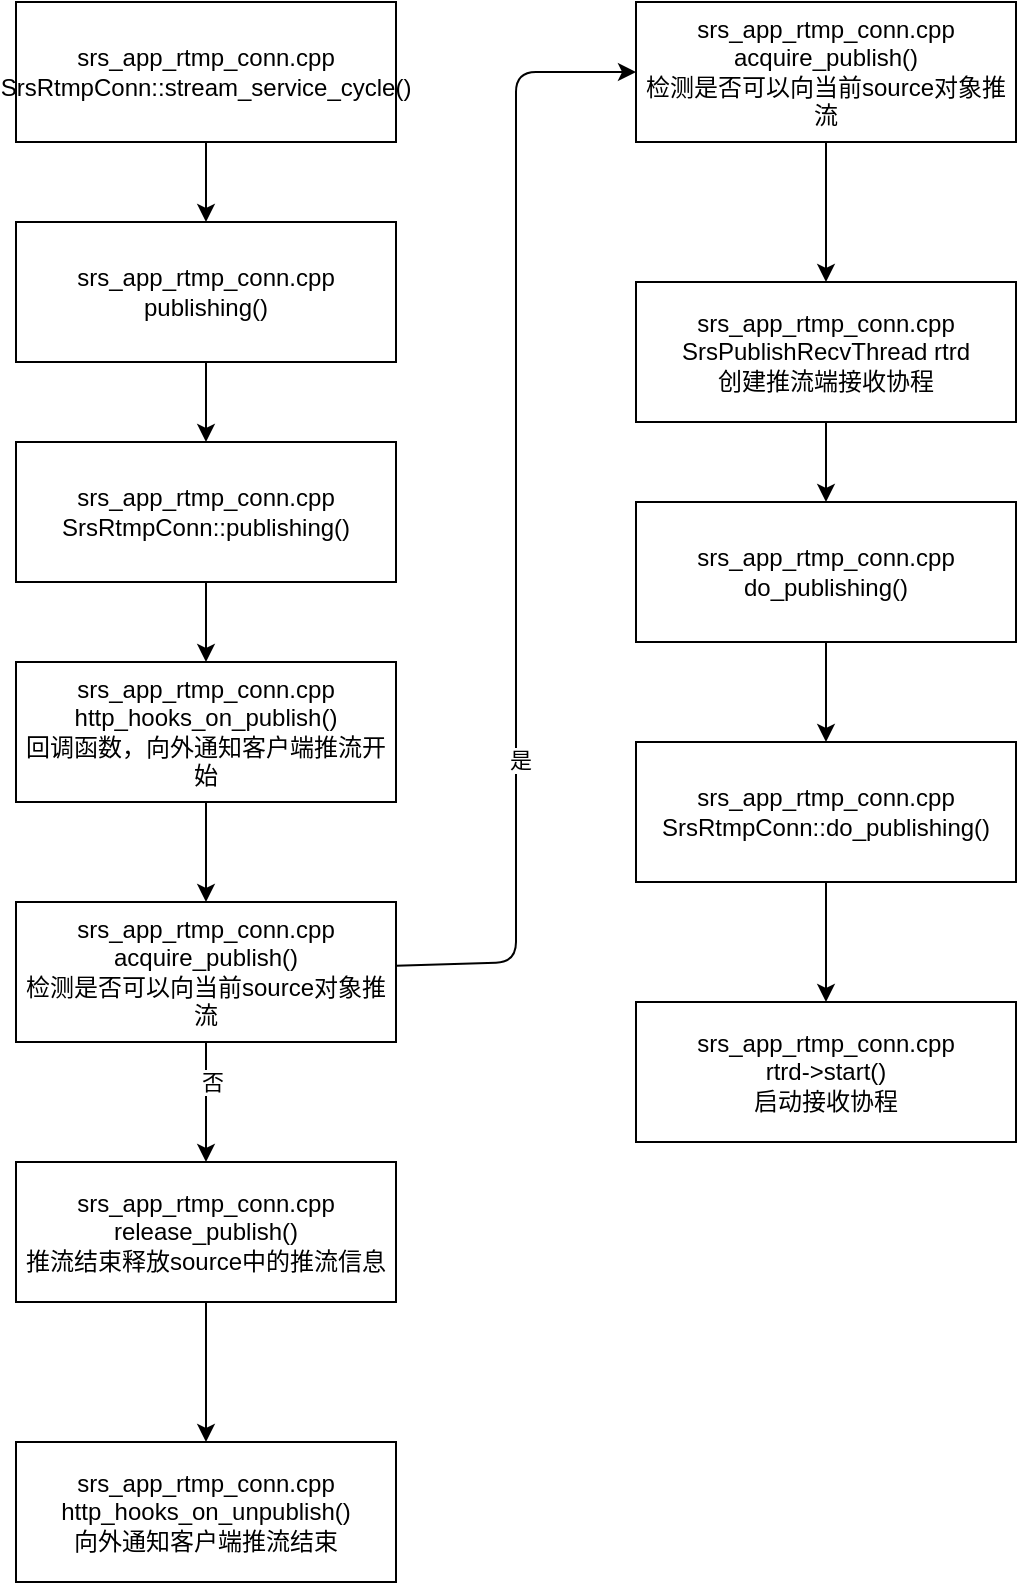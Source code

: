 <mxfile>
    <diagram id="XcSFohK5T-xySJd64Ngh" name="Page-1">
        <mxGraphModel dx="700" dy="619" grid="1" gridSize="10" guides="1" tooltips="1" connect="1" arrows="1" fold="1" page="1" pageScale="1" pageWidth="850" pageHeight="1100" math="0" shadow="0">
            <root>
                <mxCell id="0"/>
                <mxCell id="1" parent="0"/>
                <mxCell id="4" value="" style="edgeStyle=none;html=1;" edge="1" parent="1" source="2" target="3">
                    <mxGeometry relative="1" as="geometry"/>
                </mxCell>
                <mxCell id="2" value="srs_app_rtmp_conn.cpp&lt;br&gt;SrsRtmpConn::stream_service_cycle()" style="rounded=0;whiteSpace=wrap;html=1;" vertex="1" parent="1">
                    <mxGeometry x="60" y="50" width="190" height="70" as="geometry"/>
                </mxCell>
                <mxCell id="6" value="" style="edgeStyle=none;html=1;" edge="1" parent="1" source="3" target="5">
                    <mxGeometry relative="1" as="geometry"/>
                </mxCell>
                <mxCell id="3" value="srs_app_rtmp_conn.cpp&lt;br&gt;publishing()" style="rounded=0;whiteSpace=wrap;html=1;" vertex="1" parent="1">
                    <mxGeometry x="60" y="160" width="190" height="70" as="geometry"/>
                </mxCell>
                <mxCell id="8" value="" style="edgeStyle=none;html=1;" edge="1" parent="1" source="5" target="7">
                    <mxGeometry relative="1" as="geometry"/>
                </mxCell>
                <mxCell id="5" value="srs_app_rtmp_conn.cpp&lt;br&gt;SrsRtmpConn::publishing()" style="rounded=0;whiteSpace=wrap;html=1;" vertex="1" parent="1">
                    <mxGeometry x="60" y="270" width="190" height="70" as="geometry"/>
                </mxCell>
                <mxCell id="10" value="" style="edgeStyle=none;html=1;" edge="1" parent="1" source="7" target="9">
                    <mxGeometry relative="1" as="geometry"/>
                </mxCell>
                <mxCell id="7" value="srs_app_rtmp_conn.cpp&lt;br&gt;http_hooks_on_publish()&lt;br&gt;回调函数，向外通知客户端推流开始" style="rounded=0;whiteSpace=wrap;html=1;" vertex="1" parent="1">
                    <mxGeometry x="60" y="380" width="190" height="70" as="geometry"/>
                </mxCell>
                <mxCell id="12" value="" style="edgeStyle=none;html=1;" edge="1" parent="1" source="9" target="11">
                    <mxGeometry relative="1" as="geometry"/>
                </mxCell>
                <mxCell id="13" value="否" style="edgeLabel;html=1;align=center;verticalAlign=middle;resizable=0;points=[];" vertex="1" connectable="0" parent="12">
                    <mxGeometry x="-0.346" y="3" relative="1" as="geometry">
                        <mxPoint as="offset"/>
                    </mxGeometry>
                </mxCell>
                <mxCell id="17" value="" style="edgeStyle=none;html=1;" edge="1" parent="1" source="9" target="16">
                    <mxGeometry relative="1" as="geometry">
                        <Array as="points">
                            <mxPoint x="310" y="530"/>
                            <mxPoint x="310" y="85"/>
                        </Array>
                    </mxGeometry>
                </mxCell>
                <mxCell id="18" value="是" style="edgeLabel;html=1;align=center;verticalAlign=middle;resizable=0;points=[];" vertex="1" connectable="0" parent="17">
                    <mxGeometry x="-0.429" y="-2" relative="1" as="geometry">
                        <mxPoint as="offset"/>
                    </mxGeometry>
                </mxCell>
                <mxCell id="9" value="srs_app_rtmp_conn.cpp&lt;br&gt;acquire_publish()&lt;br&gt;检测是否可以向当前source对象推流" style="rounded=0;whiteSpace=wrap;html=1;" vertex="1" parent="1">
                    <mxGeometry x="60" y="500" width="190" height="70" as="geometry"/>
                </mxCell>
                <mxCell id="15" value="" style="edgeStyle=none;html=1;" edge="1" parent="1" source="11" target="14">
                    <mxGeometry relative="1" as="geometry"/>
                </mxCell>
                <mxCell id="11" value="srs_app_rtmp_conn.cpp&lt;br&gt;release_publish()&lt;br&gt;推流结束释放source中的推流信息" style="rounded=0;whiteSpace=wrap;html=1;" vertex="1" parent="1">
                    <mxGeometry x="60" y="630" width="190" height="70" as="geometry"/>
                </mxCell>
                <mxCell id="14" value="srs_app_rtmp_conn.cpp&lt;br&gt;http_hooks_on_unpublish()&lt;br&gt;向外通知客户端推流结束" style="rounded=0;whiteSpace=wrap;html=1;" vertex="1" parent="1">
                    <mxGeometry x="60" y="770" width="190" height="70" as="geometry"/>
                </mxCell>
                <mxCell id="20" value="" style="edgeStyle=none;html=1;" edge="1" parent="1" source="16" target="19">
                    <mxGeometry relative="1" as="geometry"/>
                </mxCell>
                <mxCell id="16" value="srs_app_rtmp_conn.cpp&lt;br&gt;acquire_publish()&lt;br&gt;检测是否可以向当前source对象推流" style="rounded=0;whiteSpace=wrap;html=1;" vertex="1" parent="1">
                    <mxGeometry x="370" y="50" width="190" height="70" as="geometry"/>
                </mxCell>
                <mxCell id="23" value="" style="edgeStyle=none;html=1;" edge="1" parent="1" source="19" target="22">
                    <mxGeometry relative="1" as="geometry"/>
                </mxCell>
                <mxCell id="19" value="srs_app_rtmp_conn.cpp&lt;br&gt;SrsPublishRecvThread rtrd&lt;br&gt;创建推流端接收协程" style="rounded=0;whiteSpace=wrap;html=1;" vertex="1" parent="1">
                    <mxGeometry x="370" y="190" width="190" height="70" as="geometry"/>
                </mxCell>
                <mxCell id="25" value="" style="edgeStyle=none;html=1;" edge="1" parent="1" source="22" target="24">
                    <mxGeometry relative="1" as="geometry"/>
                </mxCell>
                <mxCell id="22" value="srs_app_rtmp_conn.cpp&lt;br&gt;do_publishing()" style="rounded=0;whiteSpace=wrap;html=1;" vertex="1" parent="1">
                    <mxGeometry x="370" y="300" width="190" height="70" as="geometry"/>
                </mxCell>
                <mxCell id="27" value="" style="edgeStyle=none;html=1;" edge="1" parent="1" source="24" target="26">
                    <mxGeometry relative="1" as="geometry"/>
                </mxCell>
                <mxCell id="24" value="srs_app_rtmp_conn.cpp&lt;br&gt;SrsRtmpConn::do_publishing()" style="rounded=0;whiteSpace=wrap;html=1;" vertex="1" parent="1">
                    <mxGeometry x="370" y="420" width="190" height="70" as="geometry"/>
                </mxCell>
                <mxCell id="26" value="srs_app_rtmp_conn.cpp&lt;br&gt;rtrd-&amp;gt;start()&lt;br&gt;启动接收协程" style="rounded=0;whiteSpace=wrap;html=1;" vertex="1" parent="1">
                    <mxGeometry x="370" y="550" width="190" height="70" as="geometry"/>
                </mxCell>
            </root>
        </mxGraphModel>
    </diagram>
</mxfile>